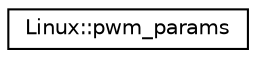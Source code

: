digraph "Graphical Class Hierarchy"
{
 // INTERACTIVE_SVG=YES
  edge [fontname="Helvetica",fontsize="10",labelfontname="Helvetica",labelfontsize="10"];
  node [fontname="Helvetica",fontsize="10",shape=record];
  rankdir="LR";
  Node1 [label="Linux::pwm_params",height=0.2,width=0.4,color="black", fillcolor="white", style="filled",URL="$unionLinux_1_1pwm__params.html"];
}
